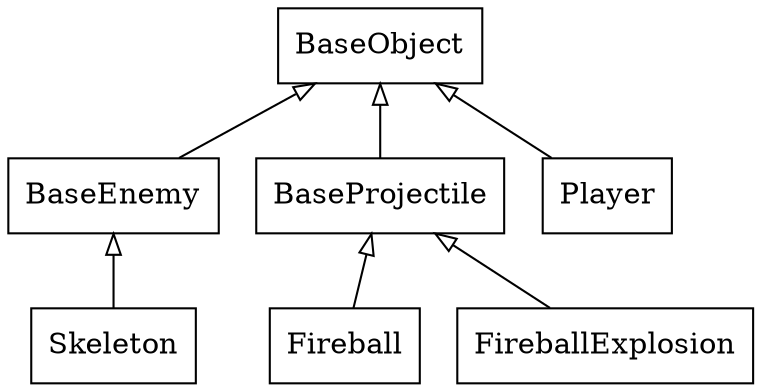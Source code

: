 digraph inheritance_diagram {
    node [shape=box]
    edge [dir=back arrowtail=empty]

    BaseEnemy
    BaseObject
    BaseProjectile
    Fireball
    FireballExplosion
    BaseEnemy
    Player
    Skeleton

    BaseObject->{BaseEnemy, BaseProjectile, Player}
    BaseProjectile->{Fireball, FireballExplosion}
    BaseEnemy->Skeleton
}

// use `dot -Tpng -O inheritance.gv` to generate a .png